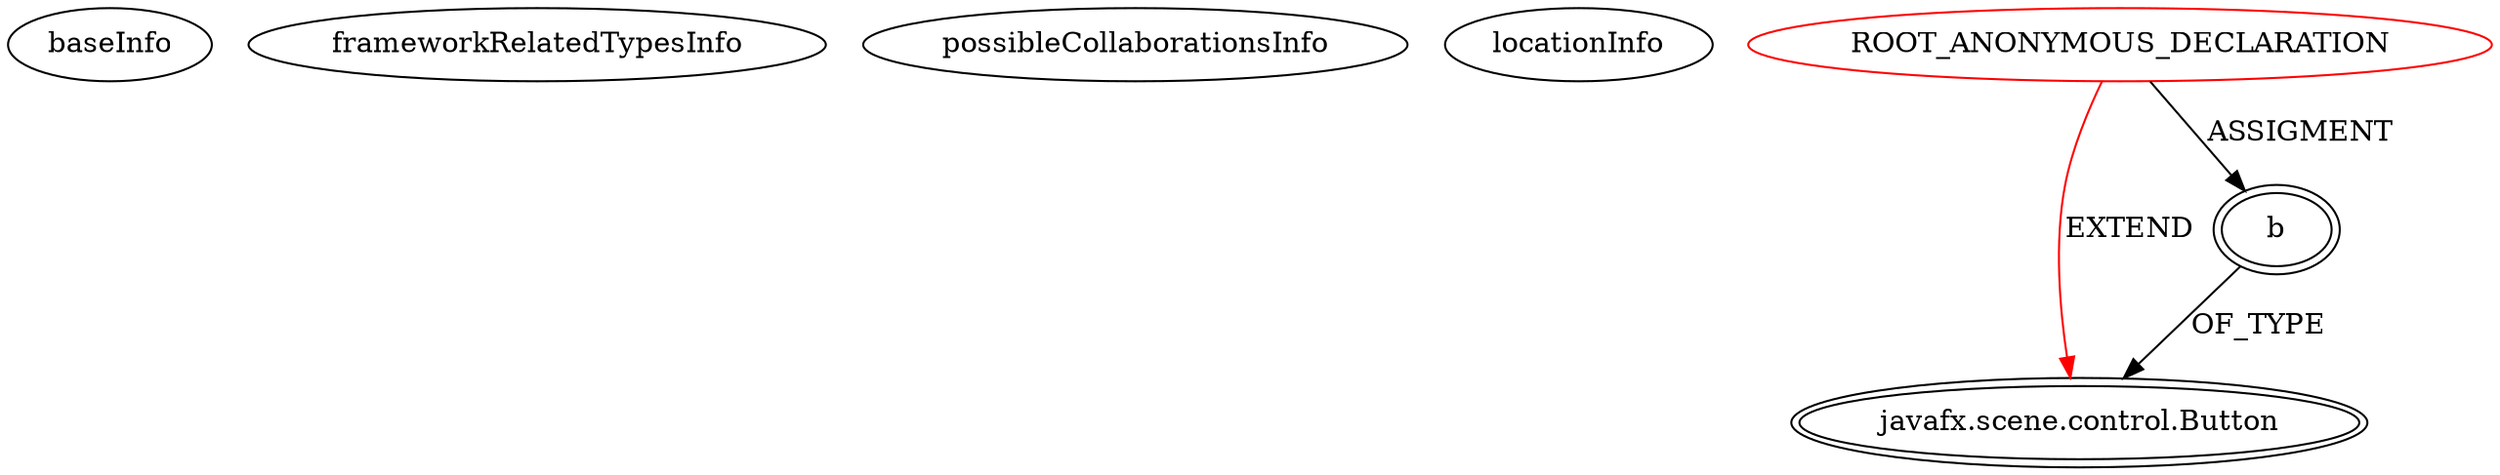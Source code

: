 digraph {
baseInfo[graphId=2868,category="extension_graph",isAnonymous=true,possibleRelation=false]
frameworkRelatedTypesInfo[0="javafx.scene.control.Button"]
possibleCollaborationsInfo[]
locationInfo[projectName="guigarage-mastering-javafx-controls",filePath="/guigarage-mastering-javafx-controls/mastering-javafx-controls-master/src/main/java/com/guigarage/chapter5/TextInputDemo.java",contextSignature="javafx.scene.control.Button createNotFocusableButton(java.lang.String)",graphId="2868"]
0[label="ROOT_ANONYMOUS_DECLARATION",vertexType="ROOT_ANONYMOUS_DECLARATION",isFrameworkType=false,color=red]
1[label="javafx.scene.control.Button",vertexType="FRAMEWORK_CLASS_TYPE",isFrameworkType=true,peripheries=2]
2[label="b",vertexType="OUTSIDE_VARIABLE_EXPRESION",isFrameworkType=true,peripheries=2]
0->1[label="EXTEND",color=red]
0->2[label="ASSIGMENT"]
2->1[label="OF_TYPE"]
}
